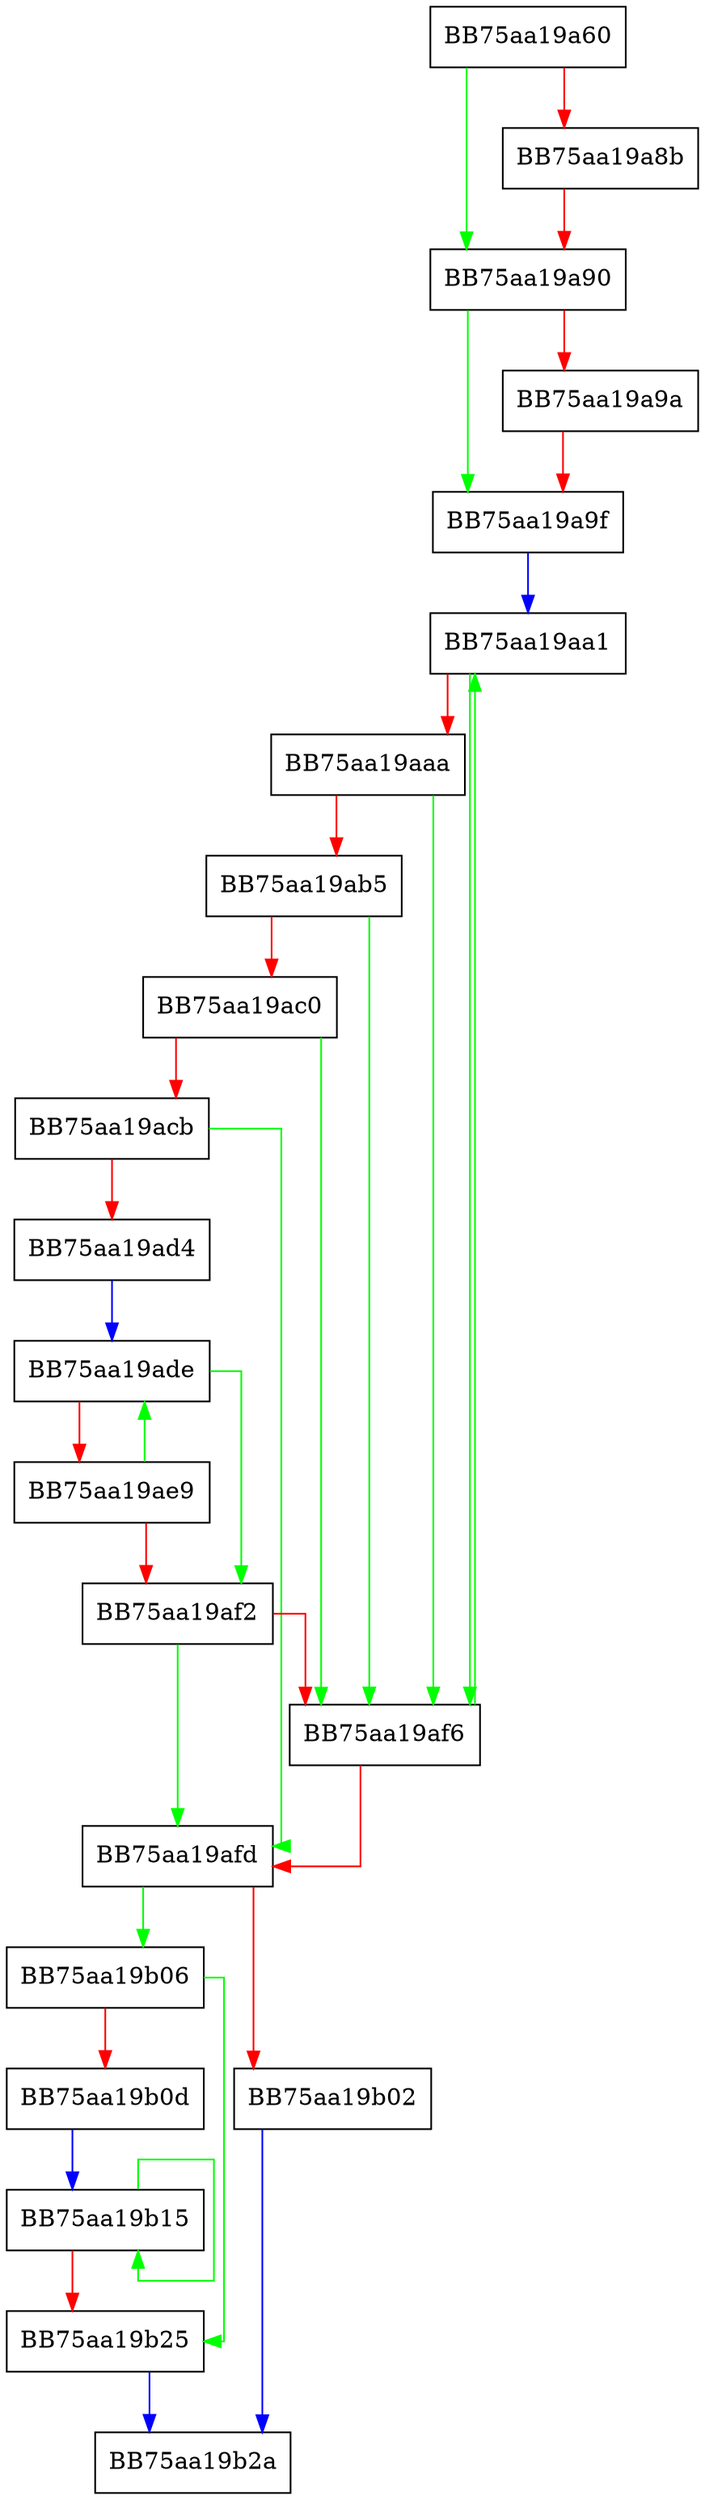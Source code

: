 digraph xray_probe_rol8 {
  node [shape="box"];
  graph [splines=ortho];
  BB75aa19a60 -> BB75aa19a90 [color="green"];
  BB75aa19a60 -> BB75aa19a8b [color="red"];
  BB75aa19a8b -> BB75aa19a90 [color="red"];
  BB75aa19a90 -> BB75aa19a9f [color="green"];
  BB75aa19a90 -> BB75aa19a9a [color="red"];
  BB75aa19a9a -> BB75aa19a9f [color="red"];
  BB75aa19a9f -> BB75aa19aa1 [color="blue"];
  BB75aa19aa1 -> BB75aa19af6 [color="green"];
  BB75aa19aa1 -> BB75aa19aaa [color="red"];
  BB75aa19aaa -> BB75aa19af6 [color="green"];
  BB75aa19aaa -> BB75aa19ab5 [color="red"];
  BB75aa19ab5 -> BB75aa19af6 [color="green"];
  BB75aa19ab5 -> BB75aa19ac0 [color="red"];
  BB75aa19ac0 -> BB75aa19af6 [color="green"];
  BB75aa19ac0 -> BB75aa19acb [color="red"];
  BB75aa19acb -> BB75aa19afd [color="green"];
  BB75aa19acb -> BB75aa19ad4 [color="red"];
  BB75aa19ad4 -> BB75aa19ade [color="blue"];
  BB75aa19ade -> BB75aa19af2 [color="green"];
  BB75aa19ade -> BB75aa19ae9 [color="red"];
  BB75aa19ae9 -> BB75aa19ade [color="green"];
  BB75aa19ae9 -> BB75aa19af2 [color="red"];
  BB75aa19af2 -> BB75aa19afd [color="green"];
  BB75aa19af2 -> BB75aa19af6 [color="red"];
  BB75aa19af6 -> BB75aa19aa1 [color="green"];
  BB75aa19af6 -> BB75aa19afd [color="red"];
  BB75aa19afd -> BB75aa19b06 [color="green"];
  BB75aa19afd -> BB75aa19b02 [color="red"];
  BB75aa19b02 -> BB75aa19b2a [color="blue"];
  BB75aa19b06 -> BB75aa19b25 [color="green"];
  BB75aa19b06 -> BB75aa19b0d [color="red"];
  BB75aa19b0d -> BB75aa19b15 [color="blue"];
  BB75aa19b15 -> BB75aa19b15 [color="green"];
  BB75aa19b15 -> BB75aa19b25 [color="red"];
  BB75aa19b25 -> BB75aa19b2a [color="blue"];
}